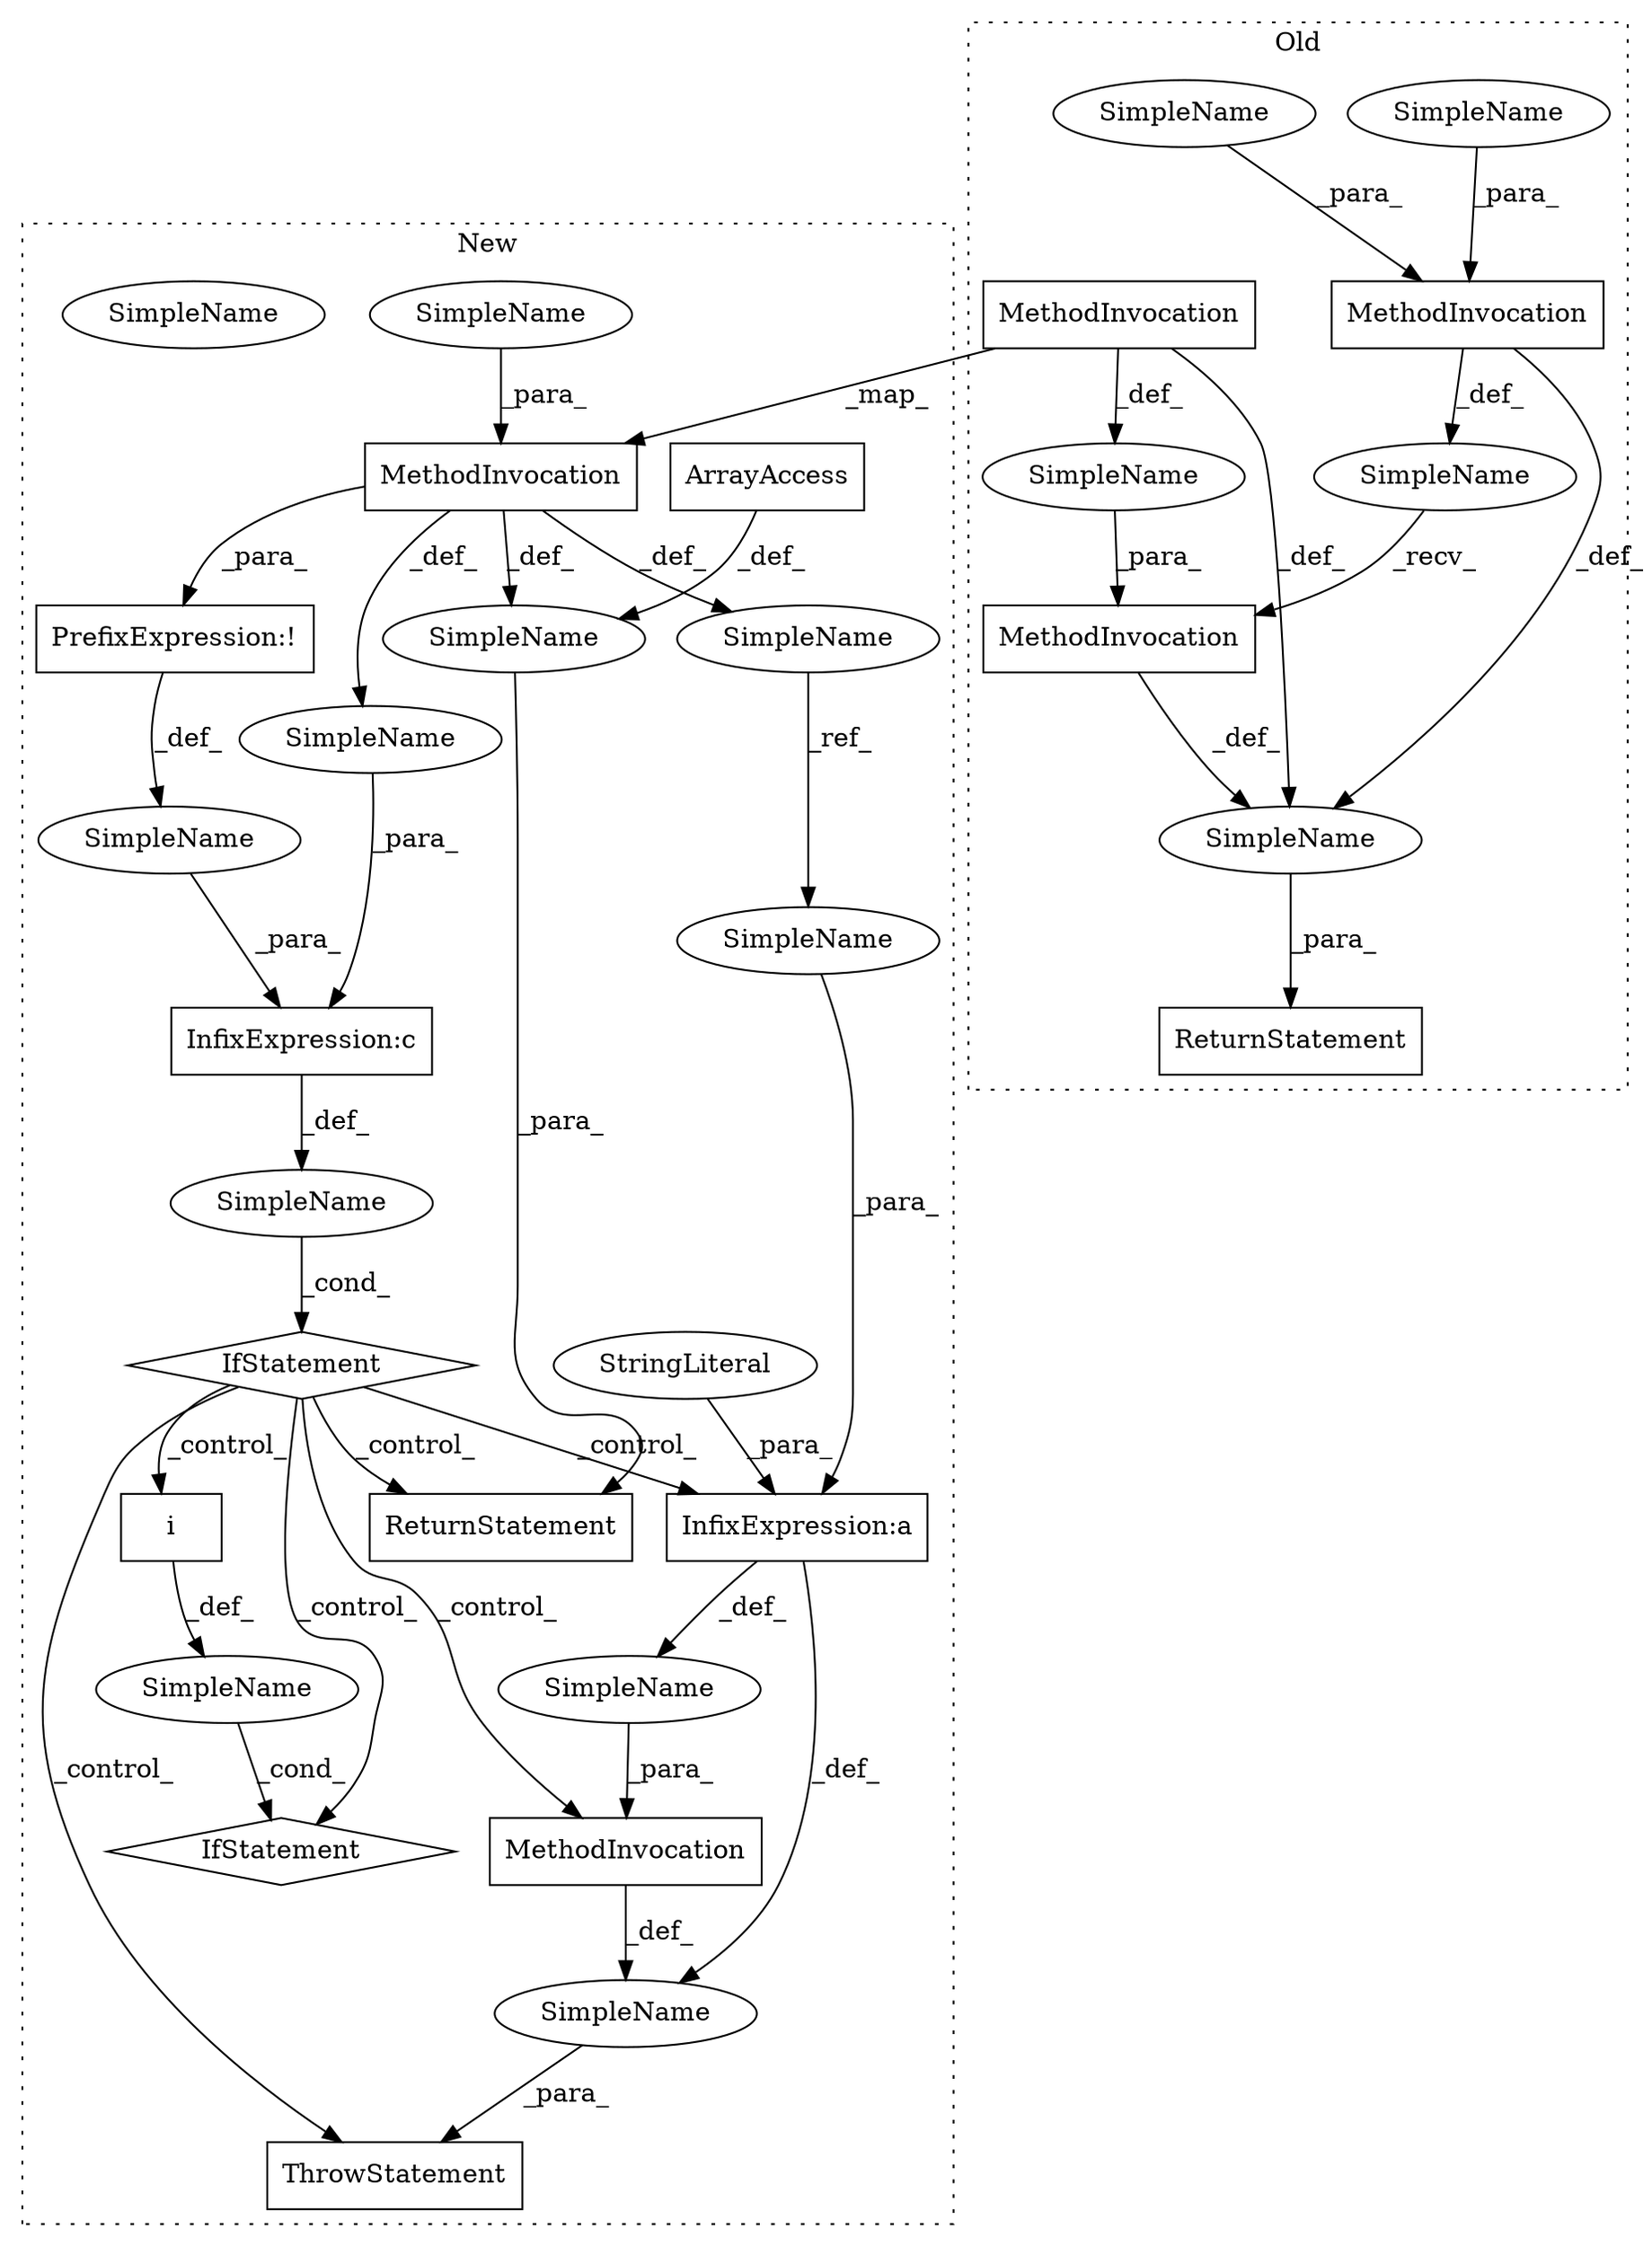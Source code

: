 digraph G {
subgraph cluster0 {
5 [label="MethodInvocation" a="32" s="1025,1064" l="9,1" shape="box"];
6 [label="MethodInvocation" a="32" s="1008,1023" l="6,1" shape="box"];
8 [label="MethodInvocation" a="32" s="1040,1056" l="11,1" shape="box"];
10 [label="ReturnStatement" a="41" s="1001" l="7" shape="box"];
13 [label="SimpleName" a="42" s="" l="" shape="ellipse"];
16 [label="SimpleName" a="42" s="" l="" shape="ellipse"];
20 [label="SimpleName" a="42" s="1019" l="4" shape="ellipse"];
21 [label="SimpleName" a="42" s="1014" l="4" shape="ellipse"];
22 [label="SimpleName" a="42" s="" l="" shape="ellipse"];
label = "Old";
style="dotted";
}
subgraph cluster1 {
1 [label="ArrayAccess" a="2" s="1609,1632" l="7,1" shape="box"];
2 [label="IfStatement" a="25" s="1405,1467" l="4,2" shape="diamond"];
3 [label="IfStatement" a="25" s="1559,1593" l="8,2" shape="diamond"];
4 [label="MethodInvocation" a="32" s="1382,1398" l="11,1" shape="box"];
7 [label="MethodInvocation" a="32" s="1483,1546" l="11,1" shape="box"];
9 [label="ReturnStatement" a="41" s="1645" l="7" shape="box"];
11 [label="SimpleName" a="42" s="" l="" shape="ellipse"];
12 [label="SimpleName" a="42" s="" l="" shape="ellipse"];
14 [label="SimpleName" a="42" s="1311" l="5" shape="ellipse"];
15 [label="SimpleName" a="42" s="" l="" shape="ellipse"];
17 [label="SimpleName" a="42" s="1541" l="5" shape="ellipse"];
18 [label="SimpleName" a="42" s="1376" l="5" shape="ellipse"];
19 [label="SimpleName" a="42" s="" l="" shape="ellipse"];
23 [label="SimpleName" a="42" s="" l="" shape="ellipse"];
24 [label="SimpleName" a="42" s="1281" l="4" shape="ellipse"];
25 [label="SimpleName" a="42" s="" l="" shape="ellipse"];
26 [label="SimpleName" a="42" s="" l="" shape="ellipse"];
27 [label="StringLiteral" a="45" s="1494" l="44" shape="ellipse"];
28 [label="ThrowStatement" a="53" s="1477" l="6" shape="box"];
29 [label="i" a="105" s="1567" l="26" shape="box"];
30 [label="PrefixExpression:!" a="38" s="1409" l="1" shape="box"];
31 [label="InfixExpression:a" a="27" s="1538" l="3" shape="box"];
32 [label="InfixExpression:c" a="27" s="1435" l="4" shape="box"];
label = "New";
style="dotted";
}
1 -> 23 [label="_def_"];
2 -> 3 [label="_control_"];
2 -> 7 [label="_control_"];
2 -> 31 [label="_control_"];
2 -> 28 [label="_control_"];
2 -> 29 [label="_control_"];
2 -> 9 [label="_control_"];
4 -> 30 [label="_para_"];
4 -> 11 [label="_def_"];
4 -> 18 [label="_def_"];
4 -> 23 [label="_def_"];
5 -> 16 [label="_def_"];
6 -> 16 [label="_def_"];
6 -> 13 [label="_def_"];
7 -> 12 [label="_def_"];
8 -> 22 [label="_def_"];
8 -> 16 [label="_def_"];
8 -> 4 [label="_map_"];
11 -> 32 [label="_para_"];
12 -> 28 [label="_para_"];
13 -> 5 [label="_recv_"];
14 -> 4 [label="_para_"];
15 -> 32 [label="_para_"];
16 -> 10 [label="_para_"];
17 -> 31 [label="_para_"];
18 -> 17 [label="_ref_"];
19 -> 3 [label="_cond_"];
20 -> 6 [label="_para_"];
21 -> 6 [label="_para_"];
22 -> 5 [label="_para_"];
23 -> 9 [label="_para_"];
25 -> 7 [label="_para_"];
26 -> 2 [label="_cond_"];
27 -> 31 [label="_para_"];
29 -> 19 [label="_def_"];
30 -> 15 [label="_def_"];
31 -> 25 [label="_def_"];
31 -> 12 [label="_def_"];
32 -> 26 [label="_def_"];
}